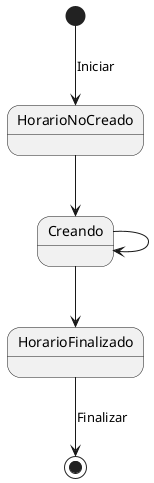 @startuml
[*] --> HorarioNoCreado: Iniciar
HorarioNoCreado--> Creando
Creando -->Creando
Creando --> HorarioFinalizado
HorarioFinalizado--> [*]: Finalizar
@enduml
